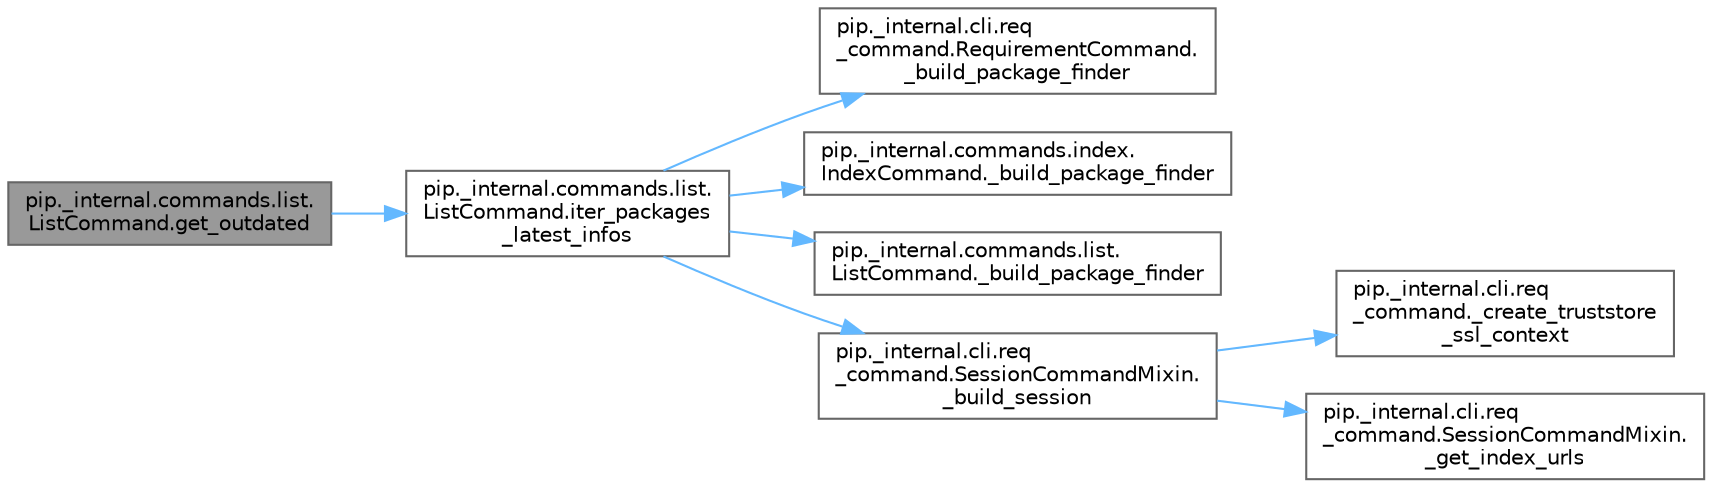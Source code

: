 digraph "pip._internal.commands.list.ListCommand.get_outdated"
{
 // LATEX_PDF_SIZE
  bgcolor="transparent";
  edge [fontname=Helvetica,fontsize=10,labelfontname=Helvetica,labelfontsize=10];
  node [fontname=Helvetica,fontsize=10,shape=box,height=0.2,width=0.4];
  rankdir="LR";
  Node1 [id="Node000001",label="pip._internal.commands.list.\lListCommand.get_outdated",height=0.2,width=0.4,color="gray40", fillcolor="grey60", style="filled", fontcolor="black",tooltip=" "];
  Node1 -> Node2 [id="edge1_Node000001_Node000002",color="steelblue1",style="solid",tooltip=" "];
  Node2 [id="Node000002",label="pip._internal.commands.list.\lListCommand.iter_packages\l_latest_infos",height=0.2,width=0.4,color="grey40", fillcolor="white", style="filled",URL="$classpip_1_1__internal_1_1commands_1_1list_1_1_list_command.html#aca54b95aea618684c89cad2b93de6191",tooltip=" "];
  Node2 -> Node3 [id="edge2_Node000002_Node000003",color="steelblue1",style="solid",tooltip=" "];
  Node3 [id="Node000003",label="pip._internal.cli.req\l_command.RequirementCommand.\l_build_package_finder",height=0.2,width=0.4,color="grey40", fillcolor="white", style="filled",URL="$classpip_1_1__internal_1_1cli_1_1req__command_1_1_requirement_command.html#a2ec93acc87556f6cd85c286fd296993e",tooltip=" "];
  Node2 -> Node4 [id="edge3_Node000002_Node000004",color="steelblue1",style="solid",tooltip=" "];
  Node4 [id="Node000004",label="pip._internal.commands.index.\lIndexCommand._build_package_finder",height=0.2,width=0.4,color="grey40", fillcolor="white", style="filled",URL="$classpip_1_1__internal_1_1commands_1_1index_1_1_index_command.html#a23c087ddc0263ea4271561f27618b295",tooltip=" "];
  Node2 -> Node5 [id="edge4_Node000002_Node000005",color="steelblue1",style="solid",tooltip=" "];
  Node5 [id="Node000005",label="pip._internal.commands.list.\lListCommand._build_package_finder",height=0.2,width=0.4,color="grey40", fillcolor="white", style="filled",URL="$classpip_1_1__internal_1_1commands_1_1list_1_1_list_command.html#a5d8ef1eb569d52c1673aa8d284bed329",tooltip=" "];
  Node2 -> Node6 [id="edge5_Node000002_Node000006",color="steelblue1",style="solid",tooltip=" "];
  Node6 [id="Node000006",label="pip._internal.cli.req\l_command.SessionCommandMixin.\l_build_session",height=0.2,width=0.4,color="grey40", fillcolor="white", style="filled",URL="$classpip_1_1__internal_1_1cli_1_1req__command_1_1_session_command_mixin.html#a832833eec75860ac7be37c86958ccd91",tooltip=" "];
  Node6 -> Node7 [id="edge6_Node000006_Node000007",color="steelblue1",style="solid",tooltip=" "];
  Node7 [id="Node000007",label="pip._internal.cli.req\l_command._create_truststore\l_ssl_context",height=0.2,width=0.4,color="grey40", fillcolor="white", style="filled",URL="$namespacepip_1_1__internal_1_1cli_1_1req__command.html#a33000e7c8a1b08b3ee113a2b6e1adbdf",tooltip=" "];
  Node6 -> Node8 [id="edge7_Node000006_Node000008",color="steelblue1",style="solid",tooltip=" "];
  Node8 [id="Node000008",label="pip._internal.cli.req\l_command.SessionCommandMixin.\l_get_index_urls",height=0.2,width=0.4,color="grey40", fillcolor="white", style="filled",URL="$classpip_1_1__internal_1_1cli_1_1req__command_1_1_session_command_mixin.html#a1c15abfb2428eb1a1ab48da456153cc7",tooltip=" "];
}

